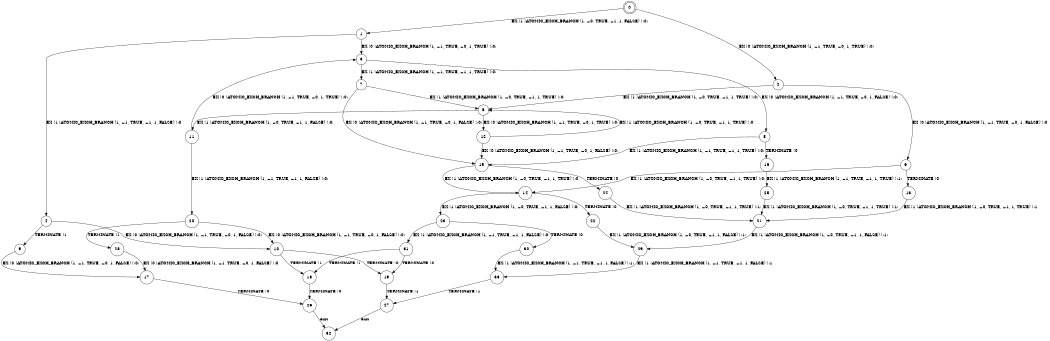 digraph BCG {
size = "7, 10.5";
center = TRUE;
node [shape = circle];
0 [peripheries = 2];
0 -> 1 [label = "EX !1 !ATOMIC_EXCH_BRANCH (1, +0, TRUE, +1, 1, FALSE) !:0:"];
0 -> 2 [label = "EX !0 !ATOMIC_EXCH_BRANCH (1, +1, TRUE, +0, 1, TRUE) !:0:"];
1 -> 3 [label = "EX !0 !ATOMIC_EXCH_BRANCH (1, +1, TRUE, +0, 1, TRUE) !:0:"];
1 -> 4 [label = "EX !1 !ATOMIC_EXCH_BRANCH (1, +1, TRUE, +1, 1, FALSE) !:0:"];
2 -> 5 [label = "EX !1 !ATOMIC_EXCH_BRANCH (1, +0, TRUE, +1, 1, TRUE) !:0:"];
2 -> 6 [label = "EX !0 !ATOMIC_EXCH_BRANCH (1, +1, TRUE, +0, 1, FALSE) !:0:"];
3 -> 7 [label = "EX !1 !ATOMIC_EXCH_BRANCH (1, +1, TRUE, +1, 1, TRUE) !:0:"];
3 -> 8 [label = "EX !0 !ATOMIC_EXCH_BRANCH (1, +1, TRUE, +0, 1, FALSE) !:0:"];
4 -> 9 [label = "TERMINATE !1"];
4 -> 10 [label = "EX !0 !ATOMIC_EXCH_BRANCH (1, +1, TRUE, +0, 1, FALSE) !:0:"];
5 -> 11 [label = "EX !1 !ATOMIC_EXCH_BRANCH (1, +0, TRUE, +1, 1, FALSE) !:0:"];
5 -> 12 [label = "EX !0 !ATOMIC_EXCH_BRANCH (1, +1, TRUE, +0, 1, TRUE) !:0:"];
6 -> 13 [label = "TERMINATE !0"];
6 -> 14 [label = "EX !1 !ATOMIC_EXCH_BRANCH (1, +0, TRUE, +1, 1, TRUE) !:0:"];
7 -> 5 [label = "EX !1 !ATOMIC_EXCH_BRANCH (1, +0, TRUE, +1, 1, TRUE) !:0:"];
7 -> 15 [label = "EX !0 !ATOMIC_EXCH_BRANCH (1, +1, TRUE, +0, 1, FALSE) !:0:"];
8 -> 16 [label = "TERMINATE !0"];
8 -> 15 [label = "EX !1 !ATOMIC_EXCH_BRANCH (1, +1, TRUE, +1, 1, TRUE) !:0:"];
9 -> 17 [label = "EX !0 !ATOMIC_EXCH_BRANCH (1, +1, TRUE, +0, 1, FALSE) !:0:"];
10 -> 18 [label = "TERMINATE !1"];
10 -> 19 [label = "TERMINATE !0"];
11 -> 20 [label = "EX !1 !ATOMIC_EXCH_BRANCH (1, +1, TRUE, +1, 1, FALSE) !:0:"];
11 -> 3 [label = "EX !0 !ATOMIC_EXCH_BRANCH (1, +1, TRUE, +0, 1, TRUE) !:0:"];
12 -> 5 [label = "EX !1 !ATOMIC_EXCH_BRANCH (1, +0, TRUE, +1, 1, TRUE) !:0:"];
12 -> 15 [label = "EX !0 !ATOMIC_EXCH_BRANCH (1, +1, TRUE, +0, 1, FALSE) !:0:"];
13 -> 21 [label = "EX !1 !ATOMIC_EXCH_BRANCH (1, +0, TRUE, +1, 1, TRUE) !:1:"];
14 -> 22 [label = "TERMINATE !0"];
14 -> 23 [label = "EX !1 !ATOMIC_EXCH_BRANCH (1, +0, TRUE, +1, 1, FALSE) !:0:"];
15 -> 24 [label = "TERMINATE !0"];
15 -> 14 [label = "EX !1 !ATOMIC_EXCH_BRANCH (1, +0, TRUE, +1, 1, TRUE) !:0:"];
16 -> 25 [label = "EX !1 !ATOMIC_EXCH_BRANCH (1, +1, TRUE, +1, 1, TRUE) !:1:"];
17 -> 26 [label = "TERMINATE !0"];
18 -> 26 [label = "TERMINATE !0"];
19 -> 27 [label = "TERMINATE !1"];
20 -> 28 [label = "TERMINATE !1"];
20 -> 10 [label = "EX !0 !ATOMIC_EXCH_BRANCH (1, +1, TRUE, +0, 1, FALSE) !:0:"];
21 -> 29 [label = "EX !1 !ATOMIC_EXCH_BRANCH (1, +0, TRUE, +1, 1, FALSE) !:1:"];
22 -> 29 [label = "EX !1 !ATOMIC_EXCH_BRANCH (1, +0, TRUE, +1, 1, FALSE) !:1:"];
23 -> 30 [label = "TERMINATE !0"];
23 -> 31 [label = "EX !1 !ATOMIC_EXCH_BRANCH (1, +1, TRUE, +1, 1, FALSE) !:0:"];
24 -> 21 [label = "EX !1 !ATOMIC_EXCH_BRANCH (1, +0, TRUE, +1, 1, TRUE) !:1:"];
25 -> 21 [label = "EX !1 !ATOMIC_EXCH_BRANCH (1, +0, TRUE, +1, 1, TRUE) !:1:"];
26 -> 32 [label = "exit"];
27 -> 32 [label = "exit"];
28 -> 17 [label = "EX !0 !ATOMIC_EXCH_BRANCH (1, +1, TRUE, +0, 1, FALSE) !:0:"];
29 -> 33 [label = "EX !1 !ATOMIC_EXCH_BRANCH (1, +1, TRUE, +1, 1, FALSE) !:1:"];
30 -> 33 [label = "EX !1 !ATOMIC_EXCH_BRANCH (1, +1, TRUE, +1, 1, FALSE) !:1:"];
31 -> 18 [label = "TERMINATE !1"];
31 -> 19 [label = "TERMINATE !0"];
33 -> 27 [label = "TERMINATE !1"];
}
